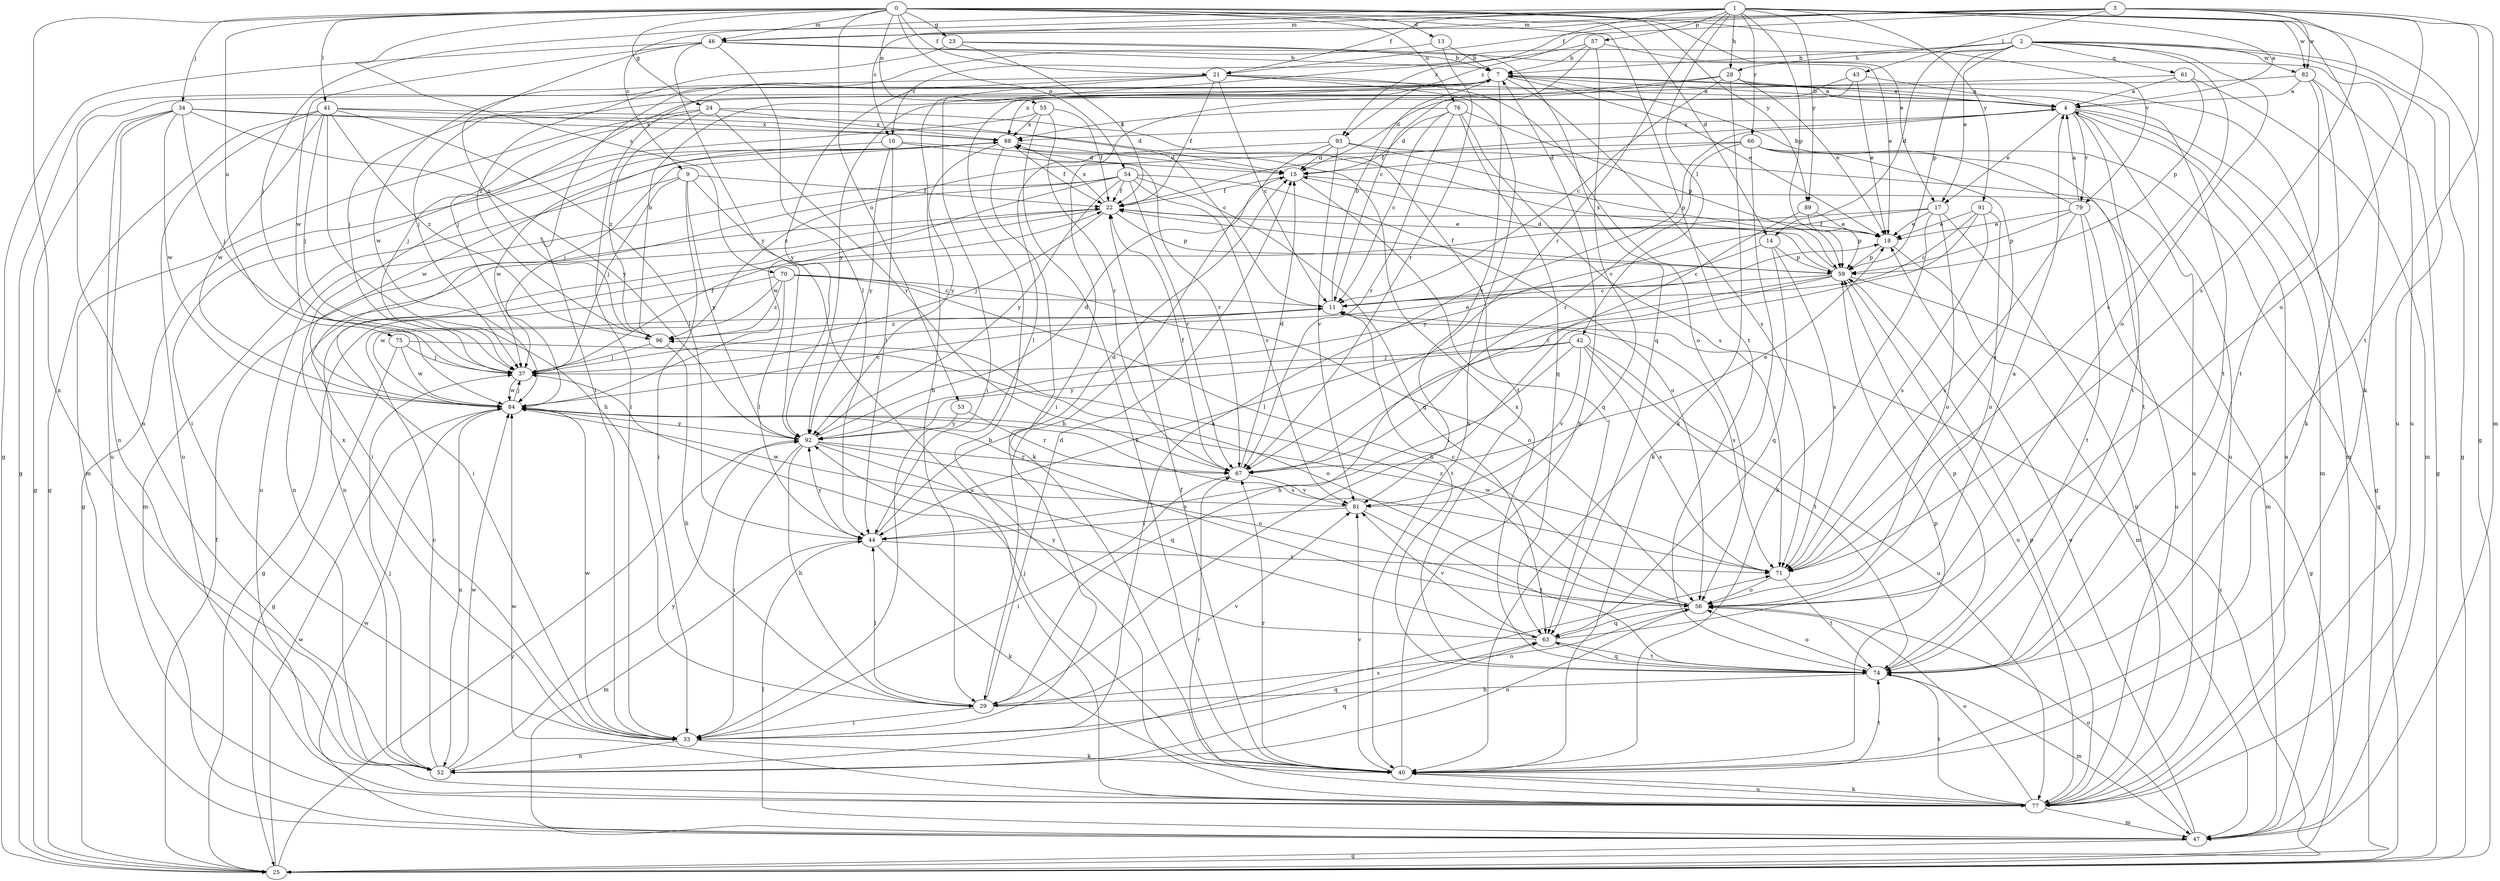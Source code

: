 strict digraph  {
0;
1;
2;
3;
4;
7;
9;
10;
11;
13;
14;
15;
17;
18;
21;
22;
23;
24;
25;
28;
29;
33;
34;
37;
40;
41;
42;
43;
44;
46;
47;
52;
53;
54;
55;
56;
57;
59;
61;
63;
66;
67;
70;
71;
74;
75;
76;
77;
79;
81;
82;
84;
88;
89;
91;
92;
93;
96;
0 -> 13  [label=d];
0 -> 14  [label=d];
0 -> 17  [label=e];
0 -> 21  [label=f];
0 -> 23  [label=g];
0 -> 24  [label=g];
0 -> 34  [label=j];
0 -> 41  [label=l];
0 -> 46  [label=m];
0 -> 52  [label=n];
0 -> 53  [label=o];
0 -> 54  [label=o];
0 -> 55  [label=o];
0 -> 70  [label=s];
0 -> 74  [label=t];
0 -> 75  [label=u];
0 -> 76  [label=u];
0 -> 79  [label=v];
0 -> 89  [label=y];
1 -> 4  [label=a];
1 -> 9  [label=c];
1 -> 21  [label=f];
1 -> 25  [label=g];
1 -> 28  [label=h];
1 -> 37  [label=j];
1 -> 40  [label=k];
1 -> 42  [label=l];
1 -> 46  [label=m];
1 -> 57  [label=p];
1 -> 59  [label=p];
1 -> 66  [label=r];
1 -> 67  [label=r];
1 -> 82  [label=w];
1 -> 89  [label=y];
1 -> 91  [label=y];
1 -> 93  [label=z];
2 -> 7  [label=b];
2 -> 10  [label=c];
2 -> 14  [label=d];
2 -> 17  [label=e];
2 -> 25  [label=g];
2 -> 28  [label=h];
2 -> 56  [label=o];
2 -> 59  [label=p];
2 -> 61  [label=q];
2 -> 71  [label=s];
2 -> 77  [label=u];
2 -> 82  [label=w];
3 -> 10  [label=c];
3 -> 21  [label=f];
3 -> 43  [label=l];
3 -> 46  [label=m];
3 -> 47  [label=m];
3 -> 56  [label=o];
3 -> 71  [label=s];
3 -> 74  [label=t];
3 -> 82  [label=w];
3 -> 93  [label=z];
4 -> 7  [label=b];
4 -> 17  [label=e];
4 -> 22  [label=f];
4 -> 25  [label=g];
4 -> 47  [label=m];
4 -> 74  [label=t];
4 -> 77  [label=u];
4 -> 79  [label=v];
4 -> 88  [label=x];
7 -> 4  [label=a];
7 -> 18  [label=e];
7 -> 25  [label=g];
7 -> 33  [label=i];
7 -> 37  [label=j];
7 -> 71  [label=s];
7 -> 74  [label=t];
7 -> 81  [label=v];
7 -> 88  [label=x];
9 -> 22  [label=f];
9 -> 33  [label=i];
9 -> 37  [label=j];
9 -> 47  [label=m];
9 -> 77  [label=u];
9 -> 92  [label=y];
10 -> 15  [label=d];
10 -> 44  [label=l];
10 -> 67  [label=r];
10 -> 84  [label=w];
10 -> 92  [label=y];
11 -> 7  [label=b];
11 -> 71  [label=s];
11 -> 96  [label=z];
13 -> 7  [label=b];
13 -> 33  [label=i];
13 -> 67  [label=r];
14 -> 11  [label=c];
14 -> 59  [label=p];
14 -> 63  [label=q];
14 -> 71  [label=s];
15 -> 22  [label=f];
15 -> 47  [label=m];
15 -> 63  [label=q];
17 -> 18  [label=e];
17 -> 40  [label=k];
17 -> 52  [label=n];
17 -> 56  [label=o];
17 -> 77  [label=u];
17 -> 92  [label=y];
18 -> 22  [label=f];
18 -> 47  [label=m];
18 -> 59  [label=p];
21 -> 4  [label=a];
21 -> 11  [label=c];
21 -> 22  [label=f];
21 -> 29  [label=h];
21 -> 40  [label=k];
21 -> 56  [label=o];
21 -> 84  [label=w];
21 -> 92  [label=y];
22 -> 18  [label=e];
22 -> 33  [label=i];
22 -> 37  [label=j];
22 -> 52  [label=n];
22 -> 59  [label=p];
22 -> 88  [label=x];
23 -> 7  [label=b];
23 -> 22  [label=f];
23 -> 63  [label=q];
23 -> 96  [label=z];
24 -> 37  [label=j];
24 -> 47  [label=m];
24 -> 67  [label=r];
24 -> 74  [label=t];
24 -> 88  [label=x];
24 -> 96  [label=z];
25 -> 11  [label=c];
25 -> 22  [label=f];
25 -> 84  [label=w];
25 -> 92  [label=y];
28 -> 4  [label=a];
28 -> 11  [label=c];
28 -> 18  [label=e];
28 -> 33  [label=i];
28 -> 40  [label=k];
28 -> 47  [label=m];
28 -> 92  [label=y];
29 -> 15  [label=d];
29 -> 33  [label=i];
29 -> 44  [label=l];
29 -> 56  [label=o];
29 -> 81  [label=v];
33 -> 4  [label=a];
33 -> 40  [label=k];
33 -> 52  [label=n];
33 -> 63  [label=q];
33 -> 84  [label=w];
33 -> 88  [label=x];
34 -> 15  [label=d];
34 -> 25  [label=g];
34 -> 37  [label=j];
34 -> 52  [label=n];
34 -> 77  [label=u];
34 -> 84  [label=w];
34 -> 88  [label=x];
34 -> 92  [label=y];
37 -> 18  [label=e];
37 -> 22  [label=f];
37 -> 84  [label=w];
40 -> 7  [label=b];
40 -> 22  [label=f];
40 -> 37  [label=j];
40 -> 59  [label=p];
40 -> 67  [label=r];
40 -> 74  [label=t];
40 -> 77  [label=u];
40 -> 81  [label=v];
41 -> 11  [label=c];
41 -> 25  [label=g];
41 -> 29  [label=h];
41 -> 37  [label=j];
41 -> 44  [label=l];
41 -> 77  [label=u];
41 -> 84  [label=w];
41 -> 88  [label=x];
41 -> 96  [label=z];
42 -> 37  [label=j];
42 -> 44  [label=l];
42 -> 71  [label=s];
42 -> 74  [label=t];
42 -> 77  [label=u];
42 -> 81  [label=v];
42 -> 92  [label=y];
43 -> 4  [label=a];
43 -> 15  [label=d];
43 -> 18  [label=e];
43 -> 37  [label=j];
44 -> 15  [label=d];
44 -> 40  [label=k];
44 -> 47  [label=m];
44 -> 71  [label=s];
44 -> 92  [label=y];
46 -> 7  [label=b];
46 -> 18  [label=e];
46 -> 25  [label=g];
46 -> 44  [label=l];
46 -> 84  [label=w];
46 -> 92  [label=y];
46 -> 96  [label=z];
47 -> 18  [label=e];
47 -> 25  [label=g];
47 -> 44  [label=l];
47 -> 56  [label=o];
47 -> 84  [label=w];
52 -> 11  [label=c];
52 -> 37  [label=j];
52 -> 63  [label=q];
52 -> 71  [label=s];
52 -> 84  [label=w];
52 -> 92  [label=y];
53 -> 67  [label=r];
53 -> 92  [label=y];
54 -> 22  [label=f];
54 -> 33  [label=i];
54 -> 56  [label=o];
54 -> 63  [label=q];
54 -> 67  [label=r];
54 -> 77  [label=u];
54 -> 81  [label=v];
54 -> 84  [label=w];
54 -> 92  [label=y];
55 -> 22  [label=f];
55 -> 33  [label=i];
55 -> 40  [label=k];
55 -> 67  [label=r];
55 -> 88  [label=x];
56 -> 11  [label=c];
56 -> 52  [label=n];
56 -> 63  [label=q];
56 -> 96  [label=z];
57 -> 7  [label=b];
57 -> 11  [label=c];
57 -> 33  [label=i];
57 -> 77  [label=u];
57 -> 81  [label=v];
59 -> 11  [label=c];
59 -> 15  [label=d];
59 -> 22  [label=f];
59 -> 25  [label=g];
59 -> 29  [label=h];
59 -> 44  [label=l];
59 -> 77  [label=u];
59 -> 88  [label=x];
61 -> 4  [label=a];
61 -> 37  [label=j];
61 -> 47  [label=m];
61 -> 59  [label=p];
63 -> 4  [label=a];
63 -> 74  [label=t];
63 -> 81  [label=v];
63 -> 92  [label=y];
66 -> 15  [label=d];
66 -> 25  [label=g];
66 -> 40  [label=k];
66 -> 67  [label=r];
66 -> 71  [label=s];
66 -> 74  [label=t];
66 -> 96  [label=z];
67 -> 15  [label=d];
67 -> 18  [label=e];
67 -> 22  [label=f];
67 -> 33  [label=i];
67 -> 81  [label=v];
70 -> 11  [label=c];
70 -> 25  [label=g];
70 -> 44  [label=l];
70 -> 56  [label=o];
70 -> 74  [label=t];
70 -> 84  [label=w];
70 -> 96  [label=z];
71 -> 56  [label=o];
71 -> 74  [label=t];
71 -> 84  [label=w];
74 -> 29  [label=h];
74 -> 47  [label=m];
74 -> 56  [label=o];
74 -> 59  [label=p];
74 -> 63  [label=q];
74 -> 88  [label=x];
75 -> 25  [label=g];
75 -> 37  [label=j];
75 -> 56  [label=o];
75 -> 84  [label=w];
76 -> 11  [label=c];
76 -> 15  [label=d];
76 -> 59  [label=p];
76 -> 63  [label=q];
76 -> 67  [label=r];
76 -> 71  [label=s];
76 -> 88  [label=x];
77 -> 4  [label=a];
77 -> 7  [label=b];
77 -> 40  [label=k];
77 -> 47  [label=m];
77 -> 56  [label=o];
77 -> 59  [label=p];
77 -> 67  [label=r];
77 -> 74  [label=t];
77 -> 84  [label=w];
79 -> 4  [label=a];
79 -> 7  [label=b];
79 -> 18  [label=e];
79 -> 59  [label=p];
79 -> 71  [label=s];
79 -> 74  [label=t];
79 -> 77  [label=u];
81 -> 44  [label=l];
81 -> 74  [label=t];
81 -> 84  [label=w];
82 -> 4  [label=a];
82 -> 25  [label=g];
82 -> 40  [label=k];
82 -> 52  [label=n];
82 -> 74  [label=t];
84 -> 11  [label=c];
84 -> 37  [label=j];
84 -> 52  [label=n];
84 -> 56  [label=o];
84 -> 71  [label=s];
84 -> 92  [label=y];
88 -> 15  [label=d];
88 -> 22  [label=f];
88 -> 25  [label=g];
88 -> 37  [label=j];
88 -> 40  [label=k];
88 -> 84  [label=w];
88 -> 92  [label=y];
89 -> 18  [label=e];
89 -> 59  [label=p];
89 -> 67  [label=r];
91 -> 11  [label=c];
91 -> 18  [label=e];
91 -> 29  [label=h];
91 -> 56  [label=o];
91 -> 71  [label=s];
92 -> 15  [label=d];
92 -> 29  [label=h];
92 -> 33  [label=i];
92 -> 56  [label=o];
92 -> 63  [label=q];
92 -> 67  [label=r];
93 -> 15  [label=d];
93 -> 29  [label=h];
93 -> 44  [label=l];
93 -> 59  [label=p];
93 -> 77  [label=u];
93 -> 81  [label=v];
96 -> 7  [label=b];
96 -> 29  [label=h];
96 -> 37  [label=j];
}
